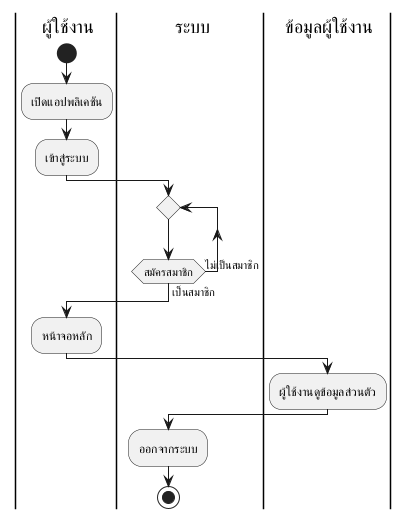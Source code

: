 @startuml
|a| ผู้ใช้งาน
|b| ระบบ
|c| ข้อมูลผู้ใช้งาน


|a|
start
:เปิดแอปพลิเคชัน;
:เข้าสู่ระบบ;

|b|
repeat
repeat while  (สมัครสมาชิก) is (ไม่เป็นสมาชิก) not (เป็นสมาชิก)
|a|
:หน้าจอหลัก;
|c|
:ผู้ใช้งานดูข้อมูลส่วนตัว;
|b|
:ออกจากระบบ;
stop














@enduml